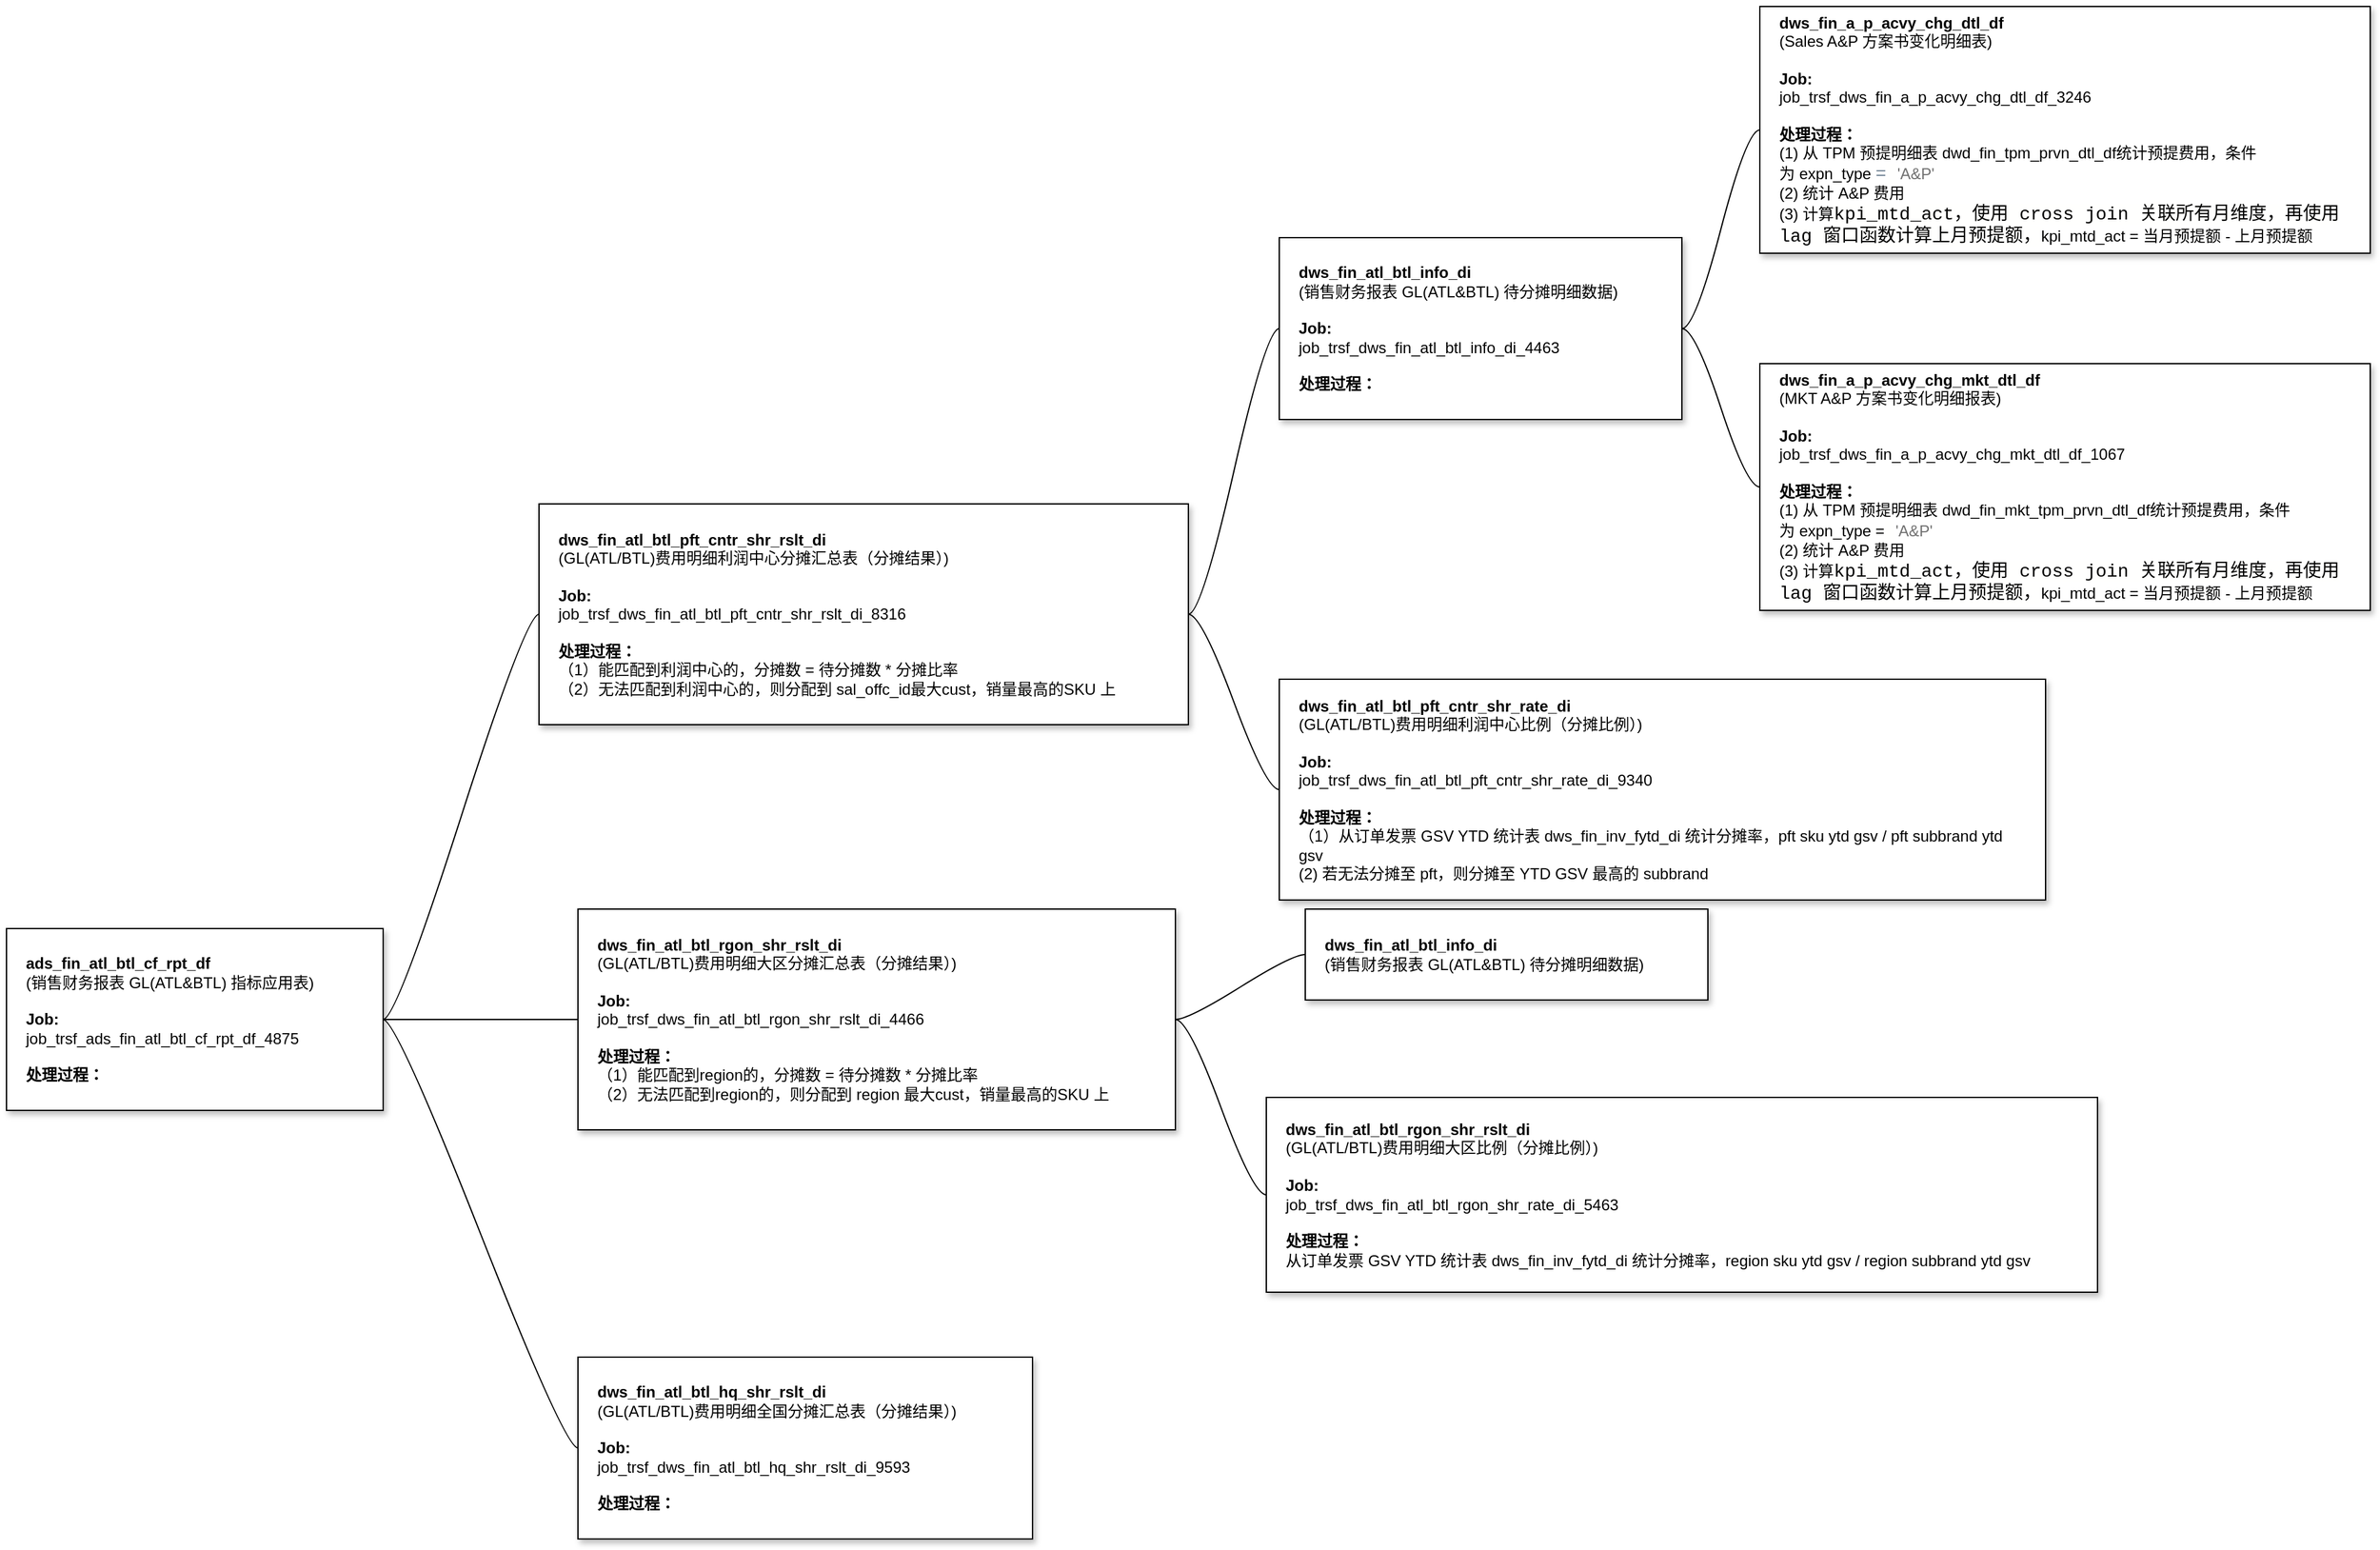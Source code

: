 <mxfile version="22.1.18" type="github">
  <diagram name="第 1 页" id="poTM7zbL6Qr_ExGNxjrP">
    <mxGraphModel dx="2261" dy="746" grid="1" gridSize="10" guides="1" tooltips="1" connect="1" arrows="1" fold="1" page="1" pageScale="1" pageWidth="827" pageHeight="1169" math="0" shadow="0">
      <root>
        <mxCell id="0" />
        <mxCell id="1" parent="0" />
        <mxCell id="_gfI0N1SYuBNKU1lcbQN-14" value="" style="edgeStyle=entityRelationEdgeStyle;rounded=0;orthogonalLoop=1;jettySize=auto;html=1;startArrow=none;endArrow=none;segment=10;curved=1;sourcePerimeterSpacing=0;targetPerimeterSpacing=0;" edge="1" parent="1" source="_gfI0N1SYuBNKU1lcbQN-11" target="_gfI0N1SYuBNKU1lcbQN-13">
          <mxGeometry relative="1" as="geometry" />
        </mxCell>
        <mxCell id="_gfI0N1SYuBNKU1lcbQN-16" value="" style="edgeStyle=entityRelationEdgeStyle;rounded=0;orthogonalLoop=1;jettySize=auto;html=1;startArrow=none;endArrow=none;segment=10;curved=1;sourcePerimeterSpacing=0;targetPerimeterSpacing=0;" edge="1" parent="1" source="_gfI0N1SYuBNKU1lcbQN-11" target="_gfI0N1SYuBNKU1lcbQN-15">
          <mxGeometry relative="1" as="geometry" />
        </mxCell>
        <mxCell id="_gfI0N1SYuBNKU1lcbQN-11" value="&lt;b&gt;dws_fin_atl_btl_info_di&lt;/b&gt;&lt;br&gt;(销售财务报表 GL(ATL&amp;amp;BTL) 待分摊明细数据)&lt;br&gt;&lt;br&gt;&lt;b&gt;Job:&lt;br&gt;&lt;/b&gt;job_trsf_dws_fin_atl_btl_info_di_4463&lt;br&gt;&lt;br&gt;&lt;b&gt;处理过程：&lt;/b&gt;" style="whiteSpace=wrap;html=1;rounded=0;arcSize=50;align=left;verticalAlign=middle;strokeWidth=1;autosize=1;spacing=15;treeFolding=1;treeMoving=1;newEdgeStyle={&quot;edgeStyle&quot;:&quot;entityRelationEdgeStyle&quot;,&quot;startArrow&quot;:&quot;none&quot;,&quot;endArrow&quot;:&quot;none&quot;,&quot;segment&quot;:10,&quot;curved&quot;:1,&quot;sourcePerimeterSpacing&quot;:0,&quot;targetPerimeterSpacing&quot;:0};shadow=1;" vertex="1" parent="1">
          <mxGeometry x="370" y="278" width="310" height="140" as="geometry" />
        </mxCell>
        <mxCell id="_gfI0N1SYuBNKU1lcbQN-13" value="&lt;b&gt;dws_fin_a_p_acvy_chg_dtl_df&lt;/b&gt;&lt;br&gt;(Sales A&amp;amp;P 方案书变化明细表)&lt;br&gt;&lt;br&gt;&lt;b&gt;Job:&lt;br&gt;&lt;/b&gt;job_trsf_dws_fin_a_p_acvy_chg_dtl_df_3246&lt;br&gt;&lt;br&gt;&lt;b&gt;处理过程：&lt;/b&gt;&lt;br&gt;(1) 从 TPM 预提明细表&amp;nbsp;dwd_fin_tpm_prvn_dtl_df统计预提费用，条件为&amp;nbsp;expn_type&amp;nbsp;&lt;span style=&quot;font-family: Consolas, &amp;quot;Courier New&amp;quot;, monospace; font-size: 14px; color: rgb(119, 136, 153);&quot;&gt;=&lt;/span&gt;&lt;span style=&quot;background-color: rgb(255, 255, 254); font-family: Consolas, &amp;quot;Courier New&amp;quot;, monospace; font-size: 14px;&quot;&gt;&amp;nbsp;&lt;/span&gt;&lt;font color=&quot;#707070&quot;&gt;&#39;A&amp;amp;P&#39;&lt;/font&gt;&lt;br&gt;(2) 统计 A&amp;amp;P 费用&lt;br&gt;(3) 计算&lt;span style=&quot;background-color: rgb(255, 255, 254); font-family: Consolas, &amp;quot;Courier New&amp;quot;, monospace; font-size: 14px;&quot;&gt;kpi_mtd_act，使用 cross join 关联所有月维度，再使用 lag 窗口函数计算上月预提额，&lt;/span&gt;kpi_mtd_act = 当月预提额 - 上月预提额" style="whiteSpace=wrap;html=1;rounded=0;arcSize=50;align=left;verticalAlign=middle;strokeWidth=1;autosize=1;spacing=15;treeFolding=1;treeMoving=1;newEdgeStyle={&quot;edgeStyle&quot;:&quot;entityRelationEdgeStyle&quot;,&quot;startArrow&quot;:&quot;none&quot;,&quot;endArrow&quot;:&quot;none&quot;,&quot;segment&quot;:10,&quot;curved&quot;:1,&quot;sourcePerimeterSpacing&quot;:0,&quot;targetPerimeterSpacing&quot;:0};shadow=1;" vertex="1" parent="1">
          <mxGeometry x="740" y="100" width="470" height="190" as="geometry" />
        </mxCell>
        <mxCell id="_gfI0N1SYuBNKU1lcbQN-15" value="&lt;b&gt;dws_fin_a_p_acvy_chg_mkt_dtl_df&lt;/b&gt;&lt;br&gt;(MKT A&amp;amp;P 方案书变化明细报表)&lt;br&gt;&lt;br&gt;&lt;b&gt;Job:&lt;br&gt;&lt;/b&gt;job_trsf_dws_fin_a_p_acvy_chg_mkt_dtl_df_1067&lt;br&gt;&lt;br&gt;&lt;b&gt;处理过程：&lt;br&gt;&lt;/b&gt;(1) 从 TPM 预提明细表&amp;nbsp;dwd_fin_mkt_tpm_prvn_dtl_df统计预提费用，条件为&amp;nbsp;expn_type&amp;nbsp;=&lt;span style=&quot;border-color: var(--border-color); background-color: rgb(255, 255, 254); font-family: Consolas, &amp;quot;Courier New&amp;quot;, monospace; font-size: 14px;&quot;&gt;&amp;nbsp;&lt;/span&gt;&lt;font style=&quot;border-color: var(--border-color);&quot; color=&quot;#707070&quot;&gt;&#39;A&amp;amp;P&#39;&lt;/font&gt;&lt;br style=&quot;border-color: var(--border-color);&quot;&gt;(2) 统计 A&amp;amp;P 费用&lt;br style=&quot;border-color: var(--border-color);&quot;&gt;(3) 计算&lt;span style=&quot;border-color: var(--border-color); background-color: rgb(255, 255, 254); font-family: Consolas, &amp;quot;Courier New&amp;quot;, monospace; font-size: 14px;&quot;&gt;kpi_mtd_act，使用 cross join 关联所有月维度，再使用 lag 窗口函数计算上月预提额，&lt;/span&gt;kpi_mtd_act = 当月预提额 - 上月预提额&lt;b&gt;&lt;br&gt;&lt;/b&gt;" style="whiteSpace=wrap;html=1;rounded=0;arcSize=50;align=left;verticalAlign=middle;strokeWidth=1;autosize=1;spacing=15;treeFolding=1;treeMoving=1;newEdgeStyle={&quot;edgeStyle&quot;:&quot;entityRelationEdgeStyle&quot;,&quot;startArrow&quot;:&quot;none&quot;,&quot;endArrow&quot;:&quot;none&quot;,&quot;segment&quot;:10,&quot;curved&quot;:1,&quot;sourcePerimeterSpacing&quot;:0,&quot;targetPerimeterSpacing&quot;:0};shadow=1;" vertex="1" parent="1">
          <mxGeometry x="740" y="375" width="470" height="190" as="geometry" />
        </mxCell>
        <mxCell id="_gfI0N1SYuBNKU1lcbQN-22" value="" style="edgeStyle=entityRelationEdgeStyle;rounded=0;orthogonalLoop=1;jettySize=auto;html=1;startArrow=none;endArrow=none;segment=10;curved=1;sourcePerimeterSpacing=0;targetPerimeterSpacing=0;" edge="1" parent="1" source="_gfI0N1SYuBNKU1lcbQN-17" target="_gfI0N1SYuBNKU1lcbQN-21">
          <mxGeometry relative="1" as="geometry" />
        </mxCell>
        <mxCell id="_gfI0N1SYuBNKU1lcbQN-26" value="" style="edgeStyle=entityRelationEdgeStyle;rounded=0;orthogonalLoop=1;jettySize=auto;html=1;startArrow=none;endArrow=none;segment=10;curved=1;sourcePerimeterSpacing=0;targetPerimeterSpacing=0;" edge="1" parent="1" source="_gfI0N1SYuBNKU1lcbQN-17" target="_gfI0N1SYuBNKU1lcbQN-25">
          <mxGeometry relative="1" as="geometry" />
        </mxCell>
        <mxCell id="_gfI0N1SYuBNKU1lcbQN-32" value="" style="edgeStyle=entityRelationEdgeStyle;rounded=0;orthogonalLoop=1;jettySize=auto;html=1;startArrow=none;endArrow=none;segment=10;curved=1;sourcePerimeterSpacing=0;targetPerimeterSpacing=0;" edge="1" parent="1" source="_gfI0N1SYuBNKU1lcbQN-17" target="_gfI0N1SYuBNKU1lcbQN-31">
          <mxGeometry relative="1" as="geometry" />
        </mxCell>
        <mxCell id="_gfI0N1SYuBNKU1lcbQN-17" value="&lt;b&gt;ads_fin_atl_btl_cf_rpt_df&lt;/b&gt;&lt;br&gt;(销售财务报表 GL(ATL&amp;amp;BTL) 指标应用表)&lt;br&gt;&lt;br&gt;&lt;b&gt;Job:&lt;br&gt;&lt;/b&gt;job_trsf_ads_fin_atl_btl_cf_rpt_df_4875&lt;br&gt;&lt;br&gt;&lt;b&gt;处理过程：&lt;/b&gt;" style="whiteSpace=wrap;html=1;rounded=0;arcSize=50;align=left;verticalAlign=middle;strokeWidth=1;autosize=1;spacing=15;treeFolding=1;treeMoving=1;newEdgeStyle={&quot;edgeStyle&quot;:&quot;entityRelationEdgeStyle&quot;,&quot;startArrow&quot;:&quot;none&quot;,&quot;endArrow&quot;:&quot;none&quot;,&quot;segment&quot;:10,&quot;curved&quot;:1,&quot;sourcePerimeterSpacing&quot;:0,&quot;targetPerimeterSpacing&quot;:0};shadow=1;" vertex="1" parent="1">
          <mxGeometry x="-610" y="810" width="290" height="140" as="geometry" />
        </mxCell>
        <mxCell id="_gfI0N1SYuBNKU1lcbQN-19" value="&lt;b&gt;dws_fin_atl_btl_pft_cntr_shr_rate_di&lt;/b&gt;&lt;br&gt;(GL(ATL/BTL)费用明细利润中心比例（分摊比例）)&lt;br&gt;&lt;br&gt;&lt;b&gt;Job:&lt;br&gt;&lt;/b&gt;job_trsf_dws_fin_atl_btl_pft_cntr_shr_rate_di_9340&lt;br&gt;&lt;br&gt;&lt;b&gt;处理过程：&lt;/b&gt;&lt;br&gt;（1）从订单发票 GSV YTD 统计表 dws_fin_inv_fytd_di 统计分摊率，pft sku ytd gsv / pft subbrand ytd gsv&lt;br&gt;(2) 若无法分摊至 pft，则分摊至 YTD GSV 最高的 subbrand" style="whiteSpace=wrap;html=1;rounded=0;arcSize=50;align=left;verticalAlign=middle;strokeWidth=1;autosize=1;spacing=15;treeFolding=1;treeMoving=1;newEdgeStyle={&quot;edgeStyle&quot;:&quot;entityRelationEdgeStyle&quot;,&quot;startArrow&quot;:&quot;none&quot;,&quot;endArrow&quot;:&quot;none&quot;,&quot;segment&quot;:10,&quot;curved&quot;:1,&quot;sourcePerimeterSpacing&quot;:0,&quot;targetPerimeterSpacing&quot;:0};shadow=1;" vertex="1" parent="1">
          <mxGeometry x="370" y="618" width="590" height="170" as="geometry" />
        </mxCell>
        <mxCell id="_gfI0N1SYuBNKU1lcbQN-23" style="edgeStyle=entityRelationEdgeStyle;rounded=0;orthogonalLoop=1;jettySize=auto;html=1;startArrow=none;endArrow=none;segment=10;curved=1;sourcePerimeterSpacing=0;targetPerimeterSpacing=0;entryX=0;entryY=0.5;entryDx=0;entryDy=0;" edge="1" parent="1" source="_gfI0N1SYuBNKU1lcbQN-21" target="_gfI0N1SYuBNKU1lcbQN-11">
          <mxGeometry relative="1" as="geometry">
            <Array as="points">
              <mxPoint x="360" y="720" />
            </Array>
          </mxGeometry>
        </mxCell>
        <mxCell id="_gfI0N1SYuBNKU1lcbQN-24" style="edgeStyle=entityRelationEdgeStyle;rounded=0;orthogonalLoop=1;jettySize=auto;html=1;startArrow=none;endArrow=none;segment=10;curved=1;sourcePerimeterSpacing=0;targetPerimeterSpacing=0;entryX=0;entryY=0.5;entryDx=0;entryDy=0;" edge="1" parent="1" source="_gfI0N1SYuBNKU1lcbQN-21" target="_gfI0N1SYuBNKU1lcbQN-19">
          <mxGeometry relative="1" as="geometry" />
        </mxCell>
        <mxCell id="_gfI0N1SYuBNKU1lcbQN-21" value="&lt;b&gt;dws_fin_atl_btl_pft_cntr_shr_rslt_di&lt;/b&gt;&lt;br&gt;(GL(ATL/BTL)费用明细利润中心分摊汇总表（分摊结果）)&lt;br&gt;&lt;br&gt;&lt;b&gt;Job:&lt;br&gt;&lt;/b&gt;job_trsf_dws_fin_atl_btl_pft_cntr_shr_rslt_di_8316&lt;br&gt;&lt;br&gt;&lt;b&gt;处理过程：&lt;/b&gt;&lt;br&gt;（1）能匹配到利润中心的，分摊数 = 待分摊数 * 分摊比率&lt;br&gt;（2）无法匹配到利润中心的，则分配到&amp;nbsp;sal_offc_id最大cust，销量最高的SKU 上" style="whiteSpace=wrap;html=1;rounded=0;arcSize=50;align=left;verticalAlign=middle;strokeWidth=1;autosize=1;spacing=15;treeFolding=1;treeMoving=1;newEdgeStyle={&quot;edgeStyle&quot;:&quot;entityRelationEdgeStyle&quot;,&quot;startArrow&quot;:&quot;none&quot;,&quot;endArrow&quot;:&quot;none&quot;,&quot;segment&quot;:10,&quot;curved&quot;:1,&quot;sourcePerimeterSpacing&quot;:0,&quot;targetPerimeterSpacing&quot;:0};shadow=1;" vertex="1" parent="1">
          <mxGeometry x="-200" y="483" width="500" height="170" as="geometry" />
        </mxCell>
        <mxCell id="_gfI0N1SYuBNKU1lcbQN-28" value="" style="edgeStyle=entityRelationEdgeStyle;rounded=0;orthogonalLoop=1;jettySize=auto;html=1;startArrow=none;endArrow=none;segment=10;curved=1;sourcePerimeterSpacing=0;targetPerimeterSpacing=0;" edge="1" parent="1" source="_gfI0N1SYuBNKU1lcbQN-25" target="_gfI0N1SYuBNKU1lcbQN-27">
          <mxGeometry relative="1" as="geometry" />
        </mxCell>
        <mxCell id="_gfI0N1SYuBNKU1lcbQN-30" value="" style="edgeStyle=entityRelationEdgeStyle;rounded=0;orthogonalLoop=1;jettySize=auto;html=1;startArrow=none;endArrow=none;segment=10;curved=1;sourcePerimeterSpacing=0;targetPerimeterSpacing=0;" edge="1" parent="1" source="_gfI0N1SYuBNKU1lcbQN-25" target="_gfI0N1SYuBNKU1lcbQN-29">
          <mxGeometry relative="1" as="geometry" />
        </mxCell>
        <mxCell id="_gfI0N1SYuBNKU1lcbQN-25" value="&lt;b&gt;dws_fin_atl_btl_rgon_shr_rslt_di&lt;br&gt;&lt;/b&gt;(GL(ATL/BTL)费用明细大区分摊汇总表（分摊结果）)&lt;br&gt;&lt;br&gt;&lt;b&gt;Job:&lt;br&gt;&lt;/b&gt;job_trsf_dws_fin_atl_btl_rgon_shr_rslt_di_4466&lt;br&gt;&lt;br&gt;&lt;b&gt;处理过程：&lt;br&gt;&lt;/b&gt;（1）能匹配到region的，分摊数 = 待分摊数 * 分摊比率&lt;br style=&quot;border-color: var(--border-color);&quot;&gt;（2）无法匹配到region的，则分配到 region 最大cust，销量最高的SKU 上&lt;b&gt;&lt;br&gt;&lt;/b&gt;" style="whiteSpace=wrap;html=1;rounded=0;arcSize=50;align=left;verticalAlign=middle;strokeWidth=1;autosize=1;spacing=15;treeFolding=1;treeMoving=1;newEdgeStyle={&quot;edgeStyle&quot;:&quot;entityRelationEdgeStyle&quot;,&quot;startArrow&quot;:&quot;none&quot;,&quot;endArrow&quot;:&quot;none&quot;,&quot;segment&quot;:10,&quot;curved&quot;:1,&quot;sourcePerimeterSpacing&quot;:0,&quot;targetPerimeterSpacing&quot;:0};shadow=1;" vertex="1" parent="1">
          <mxGeometry x="-170" y="795" width="460" height="170" as="geometry" />
        </mxCell>
        <mxCell id="_gfI0N1SYuBNKU1lcbQN-27" value="&lt;b style=&quot;border-color: var(--border-color);&quot;&gt;dws_fin_atl_btl_info_di&lt;/b&gt;&lt;br style=&quot;border-color: var(--border-color);&quot;&gt;(销售财务报表 GL(ATL&amp;amp;BTL) 待分摊明细数据)" style="whiteSpace=wrap;html=1;rounded=0;arcSize=50;align=left;verticalAlign=middle;strokeWidth=1;autosize=1;spacing=15;treeFolding=1;treeMoving=1;newEdgeStyle={&quot;edgeStyle&quot;:&quot;entityRelationEdgeStyle&quot;,&quot;startArrow&quot;:&quot;none&quot;,&quot;endArrow&quot;:&quot;none&quot;,&quot;segment&quot;:10,&quot;curved&quot;:1,&quot;sourcePerimeterSpacing&quot;:0,&quot;targetPerimeterSpacing&quot;:0};shadow=1;" vertex="1" parent="1">
          <mxGeometry x="390" y="795" width="310" height="70" as="geometry" />
        </mxCell>
        <mxCell id="_gfI0N1SYuBNKU1lcbQN-29" value="&lt;b&gt;dws_fin_atl_btl_rgon_shr_rslt_di&lt;br&gt;&lt;/b&gt;(GL(ATL/BTL)费用明细大区比例（分摊比例）)&lt;br&gt;&lt;br&gt;&lt;b&gt;Job:&lt;br&gt;&lt;/b&gt;job_trsf_dws_fin_atl_btl_rgon_shr_rate_di_5463&lt;br&gt;&lt;br&gt;&lt;b&gt;处理过程：&lt;br&gt;&lt;/b&gt;从订单发票 GSV YTD 统计表 dws_fin_inv_fytd_di 统计分摊率，region sku ytd gsv / region subbrand ytd gsv&lt;b&gt;&lt;br&gt;&lt;/b&gt;" style="whiteSpace=wrap;html=1;rounded=0;arcSize=50;align=left;verticalAlign=middle;strokeWidth=1;autosize=1;spacing=15;treeFolding=1;treeMoving=1;newEdgeStyle={&quot;edgeStyle&quot;:&quot;entityRelationEdgeStyle&quot;,&quot;startArrow&quot;:&quot;none&quot;,&quot;endArrow&quot;:&quot;none&quot;,&quot;segment&quot;:10,&quot;curved&quot;:1,&quot;sourcePerimeterSpacing&quot;:0,&quot;targetPerimeterSpacing&quot;:0};shadow=1;" vertex="1" parent="1">
          <mxGeometry x="360" y="940" width="640" height="150" as="geometry" />
        </mxCell>
        <mxCell id="_gfI0N1SYuBNKU1lcbQN-31" value="&lt;b&gt;dws_fin_atl_btl_hq_shr_rslt_di&lt;/b&gt;&lt;br&gt;(GL(ATL/BTL)费用明细全国分摊汇总表（分摊结果）)&lt;br&gt;&lt;br&gt;&lt;b&gt;Job:&lt;br&gt;&lt;/b&gt;job_trsf_dws_fin_atl_btl_hq_shr_rslt_di_9593&lt;br&gt;&lt;br&gt;&lt;b&gt;处理过程：&lt;/b&gt;" style="whiteSpace=wrap;html=1;rounded=0;arcSize=50;align=left;verticalAlign=middle;strokeWidth=1;autosize=1;spacing=15;treeFolding=1;treeMoving=1;newEdgeStyle={&quot;edgeStyle&quot;:&quot;entityRelationEdgeStyle&quot;,&quot;startArrow&quot;:&quot;none&quot;,&quot;endArrow&quot;:&quot;none&quot;,&quot;segment&quot;:10,&quot;curved&quot;:1,&quot;sourcePerimeterSpacing&quot;:0,&quot;targetPerimeterSpacing&quot;:0};shadow=1;" vertex="1" parent="1">
          <mxGeometry x="-170" y="1140" width="350" height="140" as="geometry" />
        </mxCell>
      </root>
    </mxGraphModel>
  </diagram>
</mxfile>
